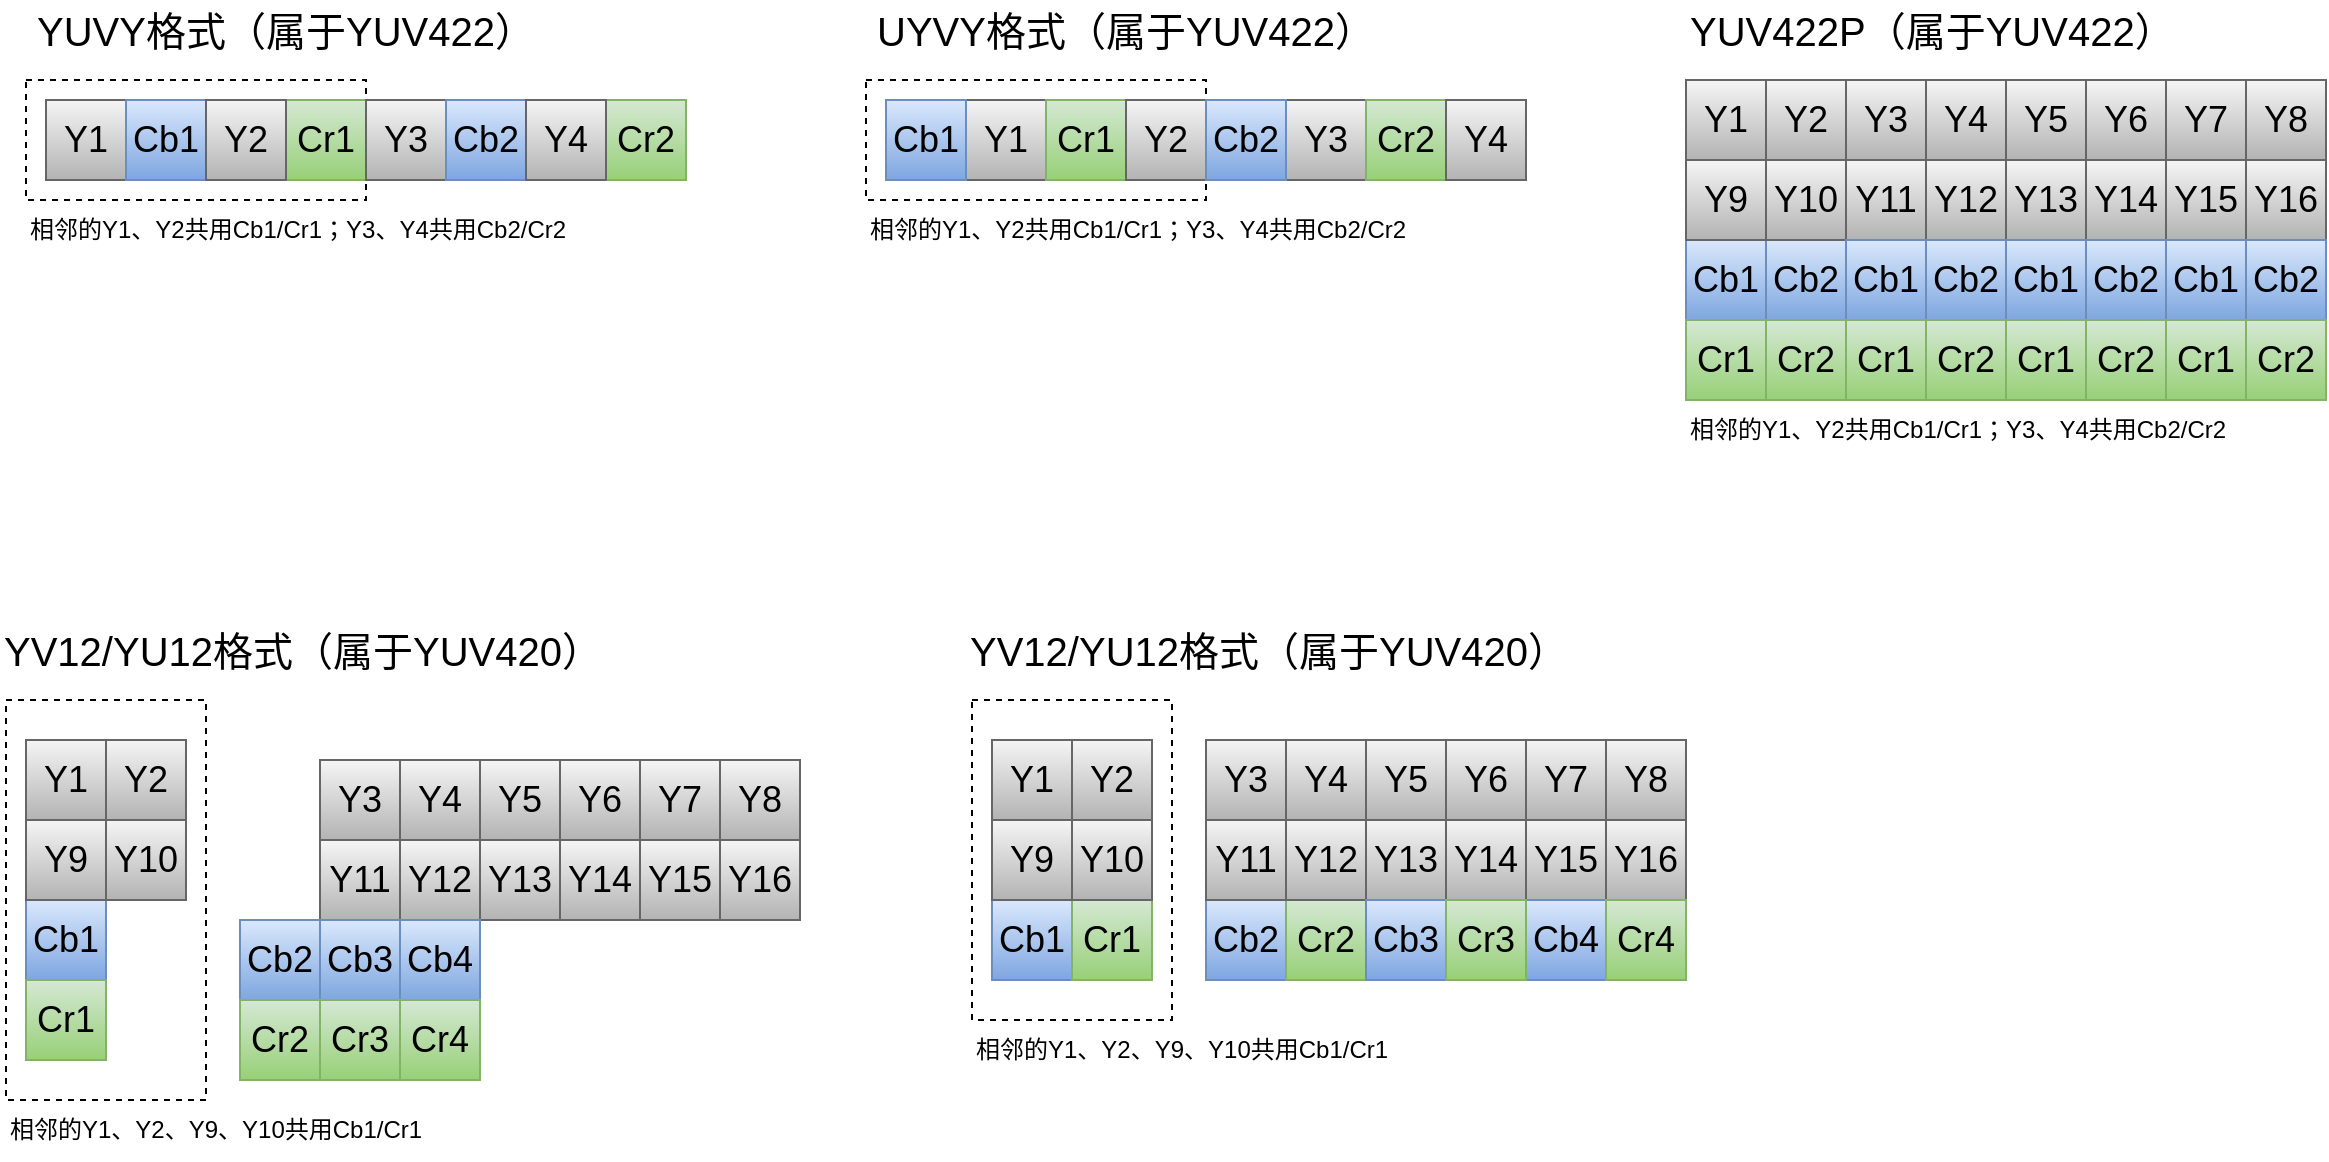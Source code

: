 <mxfile version="16.5.3" type="github">
  <diagram id="p0Ce_N-w7vnkcQmm3UhF" name="Page-1">
    <mxGraphModel dx="1239" dy="841" grid="1" gridSize="10" guides="1" tooltips="1" connect="1" arrows="1" fold="1" page="1" pageScale="1" pageWidth="827" pageHeight="1169" math="0" shadow="0">
      <root>
        <mxCell id="0" />
        <mxCell id="1" parent="0" />
        <mxCell id="DU6GXDoemrru7d7Wmcjt-11" value="" style="rounded=0;whiteSpace=wrap;html=1;fontSize=18;dashed=1;" vertex="1" parent="1">
          <mxGeometry x="120" y="160" width="170" height="60" as="geometry" />
        </mxCell>
        <mxCell id="DU6GXDoemrru7d7Wmcjt-2" value="&lt;font style=&quot;font-size: 18px;&quot;&gt;Y1&lt;/font&gt;" style="whiteSpace=wrap;html=1;aspect=fixed;fillColor=#f5f5f5;strokeColor=#666666;gradientColor=#b3b3b3;fontSize=18;" vertex="1" parent="1">
          <mxGeometry x="130" y="170" width="40" height="40" as="geometry" />
        </mxCell>
        <mxCell id="DU6GXDoemrru7d7Wmcjt-3" value="&lt;font style=&quot;font-size: 18px;&quot;&gt;Cb1&lt;/font&gt;" style="whiteSpace=wrap;html=1;aspect=fixed;fillColor=#dae8fc;strokeColor=#6c8ebf;gradientColor=#7ea6e0;fontSize=18;" vertex="1" parent="1">
          <mxGeometry x="170" y="170" width="40" height="40" as="geometry" />
        </mxCell>
        <mxCell id="DU6GXDoemrru7d7Wmcjt-4" value="&lt;font style=&quot;font-size: 18px;&quot;&gt;Cr1&lt;/font&gt;" style="whiteSpace=wrap;html=1;aspect=fixed;fillColor=#d5e8d4;strokeColor=#82b366;gradientColor=#97d077;fontSize=18;" vertex="1" parent="1">
          <mxGeometry x="250" y="170" width="40" height="40" as="geometry" />
        </mxCell>
        <mxCell id="DU6GXDoemrru7d7Wmcjt-5" value="&lt;font style=&quot;font-size: 18px&quot;&gt;Y2&lt;/font&gt;" style="whiteSpace=wrap;html=1;aspect=fixed;fillColor=#f5f5f5;strokeColor=#666666;gradientColor=#b3b3b3;fontSize=18;" vertex="1" parent="1">
          <mxGeometry x="210" y="170" width="40" height="40" as="geometry" />
        </mxCell>
        <mxCell id="DU6GXDoemrru7d7Wmcjt-6" value="&lt;font style=&quot;font-size: 18px&quot;&gt;Y3&lt;/font&gt;" style="whiteSpace=wrap;html=1;aspect=fixed;fillColor=#f5f5f5;strokeColor=#666666;gradientColor=#b3b3b3;fontSize=18;" vertex="1" parent="1">
          <mxGeometry x="290" y="170" width="40" height="40" as="geometry" />
        </mxCell>
        <mxCell id="DU6GXDoemrru7d7Wmcjt-7" value="&lt;font style=&quot;font-size: 18px;&quot;&gt;Cb2&lt;/font&gt;" style="whiteSpace=wrap;html=1;aspect=fixed;fillColor=#dae8fc;strokeColor=#6c8ebf;gradientColor=#7ea6e0;fontSize=18;" vertex="1" parent="1">
          <mxGeometry x="330" y="170" width="40" height="40" as="geometry" />
        </mxCell>
        <mxCell id="DU6GXDoemrru7d7Wmcjt-8" value="&lt;font style=&quot;font-size: 18px;&quot;&gt;Cr2&lt;/font&gt;" style="whiteSpace=wrap;html=1;aspect=fixed;fillColor=#d5e8d4;strokeColor=#82b366;gradientColor=#97d077;fontSize=18;" vertex="1" parent="1">
          <mxGeometry x="410" y="170" width="40" height="40" as="geometry" />
        </mxCell>
        <mxCell id="DU6GXDoemrru7d7Wmcjt-9" value="&lt;font style=&quot;font-size: 18px&quot;&gt;Y4&lt;/font&gt;" style="whiteSpace=wrap;html=1;aspect=fixed;fillColor=#f5f5f5;strokeColor=#666666;gradientColor=#b3b3b3;fontSize=18;" vertex="1" parent="1">
          <mxGeometry x="370" y="170" width="40" height="40" as="geometry" />
        </mxCell>
        <mxCell id="DU6GXDoemrru7d7Wmcjt-10" value="YUVY格式（属于YUV422）" style="text;html=1;strokeColor=none;fillColor=none;align=center;verticalAlign=middle;whiteSpace=wrap;rounded=0;fontSize=20;" vertex="1" parent="1">
          <mxGeometry x="120" y="120" width="260" height="30" as="geometry" />
        </mxCell>
        <mxCell id="DU6GXDoemrru7d7Wmcjt-22" value="相邻的Y1、Y2共用Cb1/Cr1；Y3、Y4共用Cb2/Cr2" style="text;html=1;strokeColor=none;fillColor=none;align=left;verticalAlign=middle;whiteSpace=wrap;rounded=0;dashed=1;fontSize=12;" vertex="1" parent="1">
          <mxGeometry x="120" y="220" width="320" height="30" as="geometry" />
        </mxCell>
        <mxCell id="DU6GXDoemrru7d7Wmcjt-23" value="" style="rounded=0;whiteSpace=wrap;html=1;fontSize=18;dashed=1;" vertex="1" parent="1">
          <mxGeometry x="540" y="160" width="170" height="60" as="geometry" />
        </mxCell>
        <mxCell id="DU6GXDoemrru7d7Wmcjt-24" value="&lt;font style=&quot;font-size: 18px;&quot;&gt;Y1&lt;/font&gt;" style="whiteSpace=wrap;html=1;aspect=fixed;fillColor=#f5f5f5;strokeColor=#666666;gradientColor=#b3b3b3;fontSize=18;" vertex="1" parent="1">
          <mxGeometry x="590" y="170" width="40" height="40" as="geometry" />
        </mxCell>
        <mxCell id="DU6GXDoemrru7d7Wmcjt-25" value="&lt;font style=&quot;font-size: 18px;&quot;&gt;Cb1&lt;/font&gt;" style="whiteSpace=wrap;html=1;aspect=fixed;fillColor=#dae8fc;strokeColor=#6c8ebf;gradientColor=#7ea6e0;fontSize=18;" vertex="1" parent="1">
          <mxGeometry x="550" y="170" width="40" height="40" as="geometry" />
        </mxCell>
        <mxCell id="DU6GXDoemrru7d7Wmcjt-26" value="&lt;font style=&quot;font-size: 18px;&quot;&gt;Cr1&lt;/font&gt;" style="whiteSpace=wrap;html=1;aspect=fixed;fillColor=#d5e8d4;strokeColor=#82b366;gradientColor=#97d077;fontSize=18;" vertex="1" parent="1">
          <mxGeometry x="630" y="170" width="40" height="40" as="geometry" />
        </mxCell>
        <mxCell id="DU6GXDoemrru7d7Wmcjt-27" value="&lt;font style=&quot;font-size: 18px&quot;&gt;Y2&lt;/font&gt;" style="whiteSpace=wrap;html=1;aspect=fixed;fillColor=#f5f5f5;strokeColor=#666666;gradientColor=#b3b3b3;fontSize=18;" vertex="1" parent="1">
          <mxGeometry x="670" y="170" width="40" height="40" as="geometry" />
        </mxCell>
        <mxCell id="DU6GXDoemrru7d7Wmcjt-28" value="&lt;font style=&quot;font-size: 18px&quot;&gt;Y3&lt;/font&gt;" style="whiteSpace=wrap;html=1;aspect=fixed;fillColor=#f5f5f5;strokeColor=#666666;gradientColor=#b3b3b3;fontSize=18;" vertex="1" parent="1">
          <mxGeometry x="750" y="170" width="40" height="40" as="geometry" />
        </mxCell>
        <mxCell id="DU6GXDoemrru7d7Wmcjt-29" value="&lt;font style=&quot;font-size: 18px;&quot;&gt;Cb2&lt;/font&gt;" style="whiteSpace=wrap;html=1;aspect=fixed;fillColor=#dae8fc;strokeColor=#6c8ebf;gradientColor=#7ea6e0;fontSize=18;" vertex="1" parent="1">
          <mxGeometry x="710" y="170" width="40" height="40" as="geometry" />
        </mxCell>
        <mxCell id="DU6GXDoemrru7d7Wmcjt-30" value="&lt;font style=&quot;font-size: 18px;&quot;&gt;Cr2&lt;/font&gt;" style="whiteSpace=wrap;html=1;aspect=fixed;fillColor=#d5e8d4;strokeColor=#82b366;gradientColor=#97d077;fontSize=18;" vertex="1" parent="1">
          <mxGeometry x="790" y="170" width="40" height="40" as="geometry" />
        </mxCell>
        <mxCell id="DU6GXDoemrru7d7Wmcjt-31" value="&lt;font style=&quot;font-size: 18px&quot;&gt;Y4&lt;/font&gt;" style="whiteSpace=wrap;html=1;aspect=fixed;fillColor=#f5f5f5;strokeColor=#666666;gradientColor=#b3b3b3;fontSize=18;" vertex="1" parent="1">
          <mxGeometry x="830" y="170" width="40" height="40" as="geometry" />
        </mxCell>
        <mxCell id="DU6GXDoemrru7d7Wmcjt-32" value="UYVY格式（属于YUV422）" style="text;html=1;strokeColor=none;fillColor=none;align=center;verticalAlign=middle;whiteSpace=wrap;rounded=0;fontSize=20;" vertex="1" parent="1">
          <mxGeometry x="540" y="120" width="260" height="30" as="geometry" />
        </mxCell>
        <mxCell id="DU6GXDoemrru7d7Wmcjt-34" value="相邻的Y1、Y2共用Cb1/Cr1；Y3、Y4共用Cb2/Cr2" style="text;html=1;strokeColor=none;fillColor=none;align=left;verticalAlign=middle;whiteSpace=wrap;rounded=0;dashed=1;fontSize=12;" vertex="1" parent="1">
          <mxGeometry x="540" y="220" width="320" height="30" as="geometry" />
        </mxCell>
        <mxCell id="DU6GXDoemrru7d7Wmcjt-36" value="&lt;font style=&quot;font-size: 18px&quot;&gt;Y2&lt;/font&gt;" style="whiteSpace=wrap;html=1;aspect=fixed;fillColor=#f5f5f5;strokeColor=#666666;gradientColor=#b3b3b3;fontSize=18;" vertex="1" parent="1">
          <mxGeometry x="990" y="160" width="40" height="40" as="geometry" />
        </mxCell>
        <mxCell id="DU6GXDoemrru7d7Wmcjt-37" value="&lt;font style=&quot;font-size: 18px;&quot;&gt;Cb1&lt;/font&gt;" style="whiteSpace=wrap;html=1;aspect=fixed;fillColor=#dae8fc;strokeColor=#6c8ebf;gradientColor=#7ea6e0;fontSize=18;" vertex="1" parent="1">
          <mxGeometry x="950" y="240" width="40" height="40" as="geometry" />
        </mxCell>
        <mxCell id="DU6GXDoemrru7d7Wmcjt-38" value="&lt;font style=&quot;font-size: 18px;&quot;&gt;Cr1&lt;/font&gt;" style="whiteSpace=wrap;html=1;aspect=fixed;fillColor=#d5e8d4;strokeColor=#82b366;gradientColor=#97d077;fontSize=18;" vertex="1" parent="1">
          <mxGeometry x="950" y="280" width="40" height="40" as="geometry" />
        </mxCell>
        <mxCell id="DU6GXDoemrru7d7Wmcjt-41" value="&lt;font style=&quot;font-size: 18px;&quot;&gt;Cb2&lt;/font&gt;" style="whiteSpace=wrap;html=1;aspect=fixed;fillColor=#dae8fc;strokeColor=#6c8ebf;gradientColor=#7ea6e0;fontSize=18;" vertex="1" parent="1">
          <mxGeometry x="990" y="240" width="40" height="40" as="geometry" />
        </mxCell>
        <mxCell id="DU6GXDoemrru7d7Wmcjt-42" value="&lt;font style=&quot;font-size: 18px;&quot;&gt;Cr2&lt;/font&gt;" style="whiteSpace=wrap;html=1;aspect=fixed;fillColor=#d5e8d4;strokeColor=#82b366;gradientColor=#97d077;fontSize=18;" vertex="1" parent="1">
          <mxGeometry x="990" y="280" width="40" height="40" as="geometry" />
        </mxCell>
        <mxCell id="DU6GXDoemrru7d7Wmcjt-44" value="YUV422P（属于YUV422）" style="text;html=1;strokeColor=none;fillColor=none;align=left;verticalAlign=middle;whiteSpace=wrap;rounded=0;fontSize=20;" vertex="1" parent="1">
          <mxGeometry x="950" y="120" width="290" height="30" as="geometry" />
        </mxCell>
        <mxCell id="DU6GXDoemrru7d7Wmcjt-45" value="相邻的Y1、Y2共用Cb1/Cr1；Y3、Y4共用Cb2/Cr2" style="text;html=1;strokeColor=none;fillColor=none;align=left;verticalAlign=middle;whiteSpace=wrap;rounded=0;dashed=1;fontSize=12;" vertex="1" parent="1">
          <mxGeometry x="950" y="320" width="320" height="30" as="geometry" />
        </mxCell>
        <mxCell id="DU6GXDoemrru7d7Wmcjt-46" value="&lt;font style=&quot;font-size: 18px;&quot;&gt;Y1&lt;/font&gt;" style="whiteSpace=wrap;html=1;aspect=fixed;fillColor=#f5f5f5;strokeColor=#666666;gradientColor=#b3b3b3;fontSize=18;" vertex="1" parent="1">
          <mxGeometry x="950" y="160" width="40" height="40" as="geometry" />
        </mxCell>
        <mxCell id="DU6GXDoemrru7d7Wmcjt-47" value="&lt;font style=&quot;font-size: 18px&quot;&gt;Y4&lt;/font&gt;" style="whiteSpace=wrap;html=1;aspect=fixed;fillColor=#f5f5f5;strokeColor=#666666;gradientColor=#b3b3b3;fontSize=18;" vertex="1" parent="1">
          <mxGeometry x="1070" y="160" width="40" height="40" as="geometry" />
        </mxCell>
        <mxCell id="DU6GXDoemrru7d7Wmcjt-48" value="&lt;font style=&quot;font-size: 18px&quot;&gt;Y3&lt;/font&gt;" style="whiteSpace=wrap;html=1;aspect=fixed;fillColor=#f5f5f5;strokeColor=#666666;gradientColor=#b3b3b3;fontSize=18;" vertex="1" parent="1">
          <mxGeometry x="1030" y="160" width="40" height="40" as="geometry" />
        </mxCell>
        <mxCell id="DU6GXDoemrru7d7Wmcjt-49" value="&lt;font style=&quot;font-size: 18px&quot;&gt;Y6&lt;/font&gt;" style="whiteSpace=wrap;html=1;aspect=fixed;fillColor=#f5f5f5;strokeColor=#666666;gradientColor=#b3b3b3;fontSize=18;" vertex="1" parent="1">
          <mxGeometry x="1150" y="160" width="40" height="40" as="geometry" />
        </mxCell>
        <mxCell id="DU6GXDoemrru7d7Wmcjt-50" value="&lt;font style=&quot;font-size: 18px&quot;&gt;Y5&lt;/font&gt;" style="whiteSpace=wrap;html=1;aspect=fixed;fillColor=#f5f5f5;strokeColor=#666666;gradientColor=#b3b3b3;fontSize=18;" vertex="1" parent="1">
          <mxGeometry x="1110" y="160" width="40" height="40" as="geometry" />
        </mxCell>
        <mxCell id="DU6GXDoemrru7d7Wmcjt-51" value="&lt;font style=&quot;font-size: 18px&quot;&gt;Y8&lt;/font&gt;" style="whiteSpace=wrap;html=1;aspect=fixed;fillColor=#f5f5f5;strokeColor=#666666;gradientColor=#b3b3b3;fontSize=18;" vertex="1" parent="1">
          <mxGeometry x="1230" y="160" width="40" height="40" as="geometry" />
        </mxCell>
        <mxCell id="DU6GXDoemrru7d7Wmcjt-52" value="&lt;font style=&quot;font-size: 18px&quot;&gt;Y7&lt;/font&gt;" style="whiteSpace=wrap;html=1;aspect=fixed;fillColor=#f5f5f5;strokeColor=#666666;gradientColor=#b3b3b3;fontSize=18;" vertex="1" parent="1">
          <mxGeometry x="1190" y="160" width="40" height="40" as="geometry" />
        </mxCell>
        <mxCell id="DU6GXDoemrru7d7Wmcjt-53" value="&lt;font style=&quot;font-size: 18px&quot;&gt;Y10&lt;/font&gt;" style="whiteSpace=wrap;html=1;aspect=fixed;fillColor=#f5f5f5;strokeColor=#666666;gradientColor=#b3b3b3;fontSize=18;" vertex="1" parent="1">
          <mxGeometry x="990" y="200" width="40" height="40" as="geometry" />
        </mxCell>
        <mxCell id="DU6GXDoemrru7d7Wmcjt-54" value="&lt;font style=&quot;font-size: 18px&quot;&gt;Y9&lt;/font&gt;" style="whiteSpace=wrap;html=1;aspect=fixed;fillColor=#f5f5f5;strokeColor=#666666;gradientColor=#b3b3b3;fontSize=18;" vertex="1" parent="1">
          <mxGeometry x="950" y="200" width="40" height="40" as="geometry" />
        </mxCell>
        <mxCell id="DU6GXDoemrru7d7Wmcjt-55" value="&lt;font style=&quot;font-size: 18px&quot;&gt;Y12&lt;/font&gt;" style="whiteSpace=wrap;html=1;aspect=fixed;fillColor=#f5f5f5;strokeColor=#666666;gradientColor=#b3b3b3;fontSize=18;" vertex="1" parent="1">
          <mxGeometry x="1070" y="200" width="40" height="40" as="geometry" />
        </mxCell>
        <mxCell id="DU6GXDoemrru7d7Wmcjt-56" value="&lt;font style=&quot;font-size: 18px&quot;&gt;Y11&lt;/font&gt;" style="whiteSpace=wrap;html=1;aspect=fixed;fillColor=#f5f5f5;strokeColor=#666666;gradientColor=#b3b3b3;fontSize=18;" vertex="1" parent="1">
          <mxGeometry x="1030" y="200" width="40" height="40" as="geometry" />
        </mxCell>
        <mxCell id="DU6GXDoemrru7d7Wmcjt-57" value="&lt;font style=&quot;font-size: 18px&quot;&gt;Y14&lt;/font&gt;" style="whiteSpace=wrap;html=1;aspect=fixed;fillColor=#f5f5f5;strokeColor=#666666;gradientColor=#b3b3b3;fontSize=18;" vertex="1" parent="1">
          <mxGeometry x="1150" y="200" width="40" height="40" as="geometry" />
        </mxCell>
        <mxCell id="DU6GXDoemrru7d7Wmcjt-58" value="&lt;font style=&quot;font-size: 18px&quot;&gt;Y13&lt;/font&gt;" style="whiteSpace=wrap;html=1;aspect=fixed;fillColor=#f5f5f5;strokeColor=#666666;gradientColor=#b3b3b3;fontSize=18;" vertex="1" parent="1">
          <mxGeometry x="1110" y="200" width="40" height="40" as="geometry" />
        </mxCell>
        <mxCell id="DU6GXDoemrru7d7Wmcjt-59" value="&lt;font style=&quot;font-size: 18px&quot;&gt;Y16&lt;/font&gt;" style="whiteSpace=wrap;html=1;aspect=fixed;fillColor=#f5f5f5;strokeColor=#666666;gradientColor=#b3b3b3;fontSize=18;" vertex="1" parent="1">
          <mxGeometry x="1230" y="200" width="40" height="40" as="geometry" />
        </mxCell>
        <mxCell id="DU6GXDoemrru7d7Wmcjt-60" value="&lt;font style=&quot;font-size: 18px&quot;&gt;Y15&lt;/font&gt;" style="whiteSpace=wrap;html=1;aspect=fixed;fillColor=#f5f5f5;strokeColor=#666666;gradientColor=#b3b3b3;fontSize=18;" vertex="1" parent="1">
          <mxGeometry x="1190" y="200" width="40" height="40" as="geometry" />
        </mxCell>
        <mxCell id="DU6GXDoemrru7d7Wmcjt-61" value="&lt;font style=&quot;font-size: 18px;&quot;&gt;Cb1&lt;/font&gt;" style="whiteSpace=wrap;html=1;aspect=fixed;fillColor=#dae8fc;strokeColor=#6c8ebf;gradientColor=#7ea6e0;fontSize=18;" vertex="1" parent="1">
          <mxGeometry x="1030" y="240" width="40" height="40" as="geometry" />
        </mxCell>
        <mxCell id="DU6GXDoemrru7d7Wmcjt-62" value="&lt;font style=&quot;font-size: 18px;&quot;&gt;Cb2&lt;/font&gt;" style="whiteSpace=wrap;html=1;aspect=fixed;fillColor=#dae8fc;strokeColor=#6c8ebf;gradientColor=#7ea6e0;fontSize=18;" vertex="1" parent="1">
          <mxGeometry x="1070" y="240" width="40" height="40" as="geometry" />
        </mxCell>
        <mxCell id="DU6GXDoemrru7d7Wmcjt-63" value="&lt;font style=&quot;font-size: 18px;&quot;&gt;Cb1&lt;/font&gt;" style="whiteSpace=wrap;html=1;aspect=fixed;fillColor=#dae8fc;strokeColor=#6c8ebf;gradientColor=#7ea6e0;fontSize=18;" vertex="1" parent="1">
          <mxGeometry x="1110" y="240" width="40" height="40" as="geometry" />
        </mxCell>
        <mxCell id="DU6GXDoemrru7d7Wmcjt-64" value="&lt;font style=&quot;font-size: 18px;&quot;&gt;Cb2&lt;/font&gt;" style="whiteSpace=wrap;html=1;aspect=fixed;fillColor=#dae8fc;strokeColor=#6c8ebf;gradientColor=#7ea6e0;fontSize=18;" vertex="1" parent="1">
          <mxGeometry x="1150" y="240" width="40" height="40" as="geometry" />
        </mxCell>
        <mxCell id="DU6GXDoemrru7d7Wmcjt-65" value="&lt;font style=&quot;font-size: 18px;&quot;&gt;Cb1&lt;/font&gt;" style="whiteSpace=wrap;html=1;aspect=fixed;fillColor=#dae8fc;strokeColor=#6c8ebf;gradientColor=#7ea6e0;fontSize=18;" vertex="1" parent="1">
          <mxGeometry x="1190" y="240" width="40" height="40" as="geometry" />
        </mxCell>
        <mxCell id="DU6GXDoemrru7d7Wmcjt-66" value="&lt;font style=&quot;font-size: 18px;&quot;&gt;Cb2&lt;/font&gt;" style="whiteSpace=wrap;html=1;aspect=fixed;fillColor=#dae8fc;strokeColor=#6c8ebf;gradientColor=#7ea6e0;fontSize=18;" vertex="1" parent="1">
          <mxGeometry x="1230" y="240" width="40" height="40" as="geometry" />
        </mxCell>
        <mxCell id="DU6GXDoemrru7d7Wmcjt-67" value="&lt;font style=&quot;font-size: 18px;&quot;&gt;Cr1&lt;/font&gt;" style="whiteSpace=wrap;html=1;aspect=fixed;fillColor=#d5e8d4;strokeColor=#82b366;gradientColor=#97d077;fontSize=18;" vertex="1" parent="1">
          <mxGeometry x="1030" y="280" width="40" height="40" as="geometry" />
        </mxCell>
        <mxCell id="DU6GXDoemrru7d7Wmcjt-68" value="&lt;font style=&quot;font-size: 18px;&quot;&gt;Cr2&lt;/font&gt;" style="whiteSpace=wrap;html=1;aspect=fixed;fillColor=#d5e8d4;strokeColor=#82b366;gradientColor=#97d077;fontSize=18;" vertex="1" parent="1">
          <mxGeometry x="1070" y="280" width="40" height="40" as="geometry" />
        </mxCell>
        <mxCell id="DU6GXDoemrru7d7Wmcjt-69" value="&lt;font style=&quot;font-size: 18px;&quot;&gt;Cr1&lt;/font&gt;" style="whiteSpace=wrap;html=1;aspect=fixed;fillColor=#d5e8d4;strokeColor=#82b366;gradientColor=#97d077;fontSize=18;" vertex="1" parent="1">
          <mxGeometry x="1110" y="280" width="40" height="40" as="geometry" />
        </mxCell>
        <mxCell id="DU6GXDoemrru7d7Wmcjt-70" value="&lt;font style=&quot;font-size: 18px;&quot;&gt;Cr2&lt;/font&gt;" style="whiteSpace=wrap;html=1;aspect=fixed;fillColor=#d5e8d4;strokeColor=#82b366;gradientColor=#97d077;fontSize=18;" vertex="1" parent="1">
          <mxGeometry x="1150" y="280" width="40" height="40" as="geometry" />
        </mxCell>
        <mxCell id="DU6GXDoemrru7d7Wmcjt-71" value="&lt;font style=&quot;font-size: 18px;&quot;&gt;Cr1&lt;/font&gt;" style="whiteSpace=wrap;html=1;aspect=fixed;fillColor=#d5e8d4;strokeColor=#82b366;gradientColor=#97d077;fontSize=18;" vertex="1" parent="1">
          <mxGeometry x="1190" y="280" width="40" height="40" as="geometry" />
        </mxCell>
        <mxCell id="DU6GXDoemrru7d7Wmcjt-72" value="&lt;font style=&quot;font-size: 18px;&quot;&gt;Cr2&lt;/font&gt;" style="whiteSpace=wrap;html=1;aspect=fixed;fillColor=#d5e8d4;strokeColor=#82b366;gradientColor=#97d077;fontSize=18;" vertex="1" parent="1">
          <mxGeometry x="1230" y="280" width="40" height="40" as="geometry" />
        </mxCell>
        <mxCell id="DU6GXDoemrru7d7Wmcjt-73" value="" style="rounded=0;whiteSpace=wrap;html=1;fontSize=18;dashed=1;" vertex="1" parent="1">
          <mxGeometry x="110" y="470" width="100" height="200" as="geometry" />
        </mxCell>
        <mxCell id="DU6GXDoemrru7d7Wmcjt-82" value="YV12/YU12格式（属于YUV420）" style="text;html=1;strokeColor=none;fillColor=none;align=left;verticalAlign=middle;whiteSpace=wrap;rounded=0;fontSize=20;" vertex="1" parent="1">
          <mxGeometry x="107" y="430" width="320" height="30" as="geometry" />
        </mxCell>
        <mxCell id="DU6GXDoemrru7d7Wmcjt-83" value="相邻的Y1、Y2、Y9、Y10共用Cb1/Cr1" style="text;html=1;strokeColor=none;fillColor=none;align=left;verticalAlign=middle;whiteSpace=wrap;rounded=0;dashed=1;fontSize=12;" vertex="1" parent="1">
          <mxGeometry x="110" y="670" width="320" height="30" as="geometry" />
        </mxCell>
        <mxCell id="DU6GXDoemrru7d7Wmcjt-85" value="&lt;font style=&quot;font-size: 18px&quot;&gt;Y2&lt;/font&gt;" style="whiteSpace=wrap;html=1;aspect=fixed;fillColor=#f5f5f5;strokeColor=#666666;gradientColor=#b3b3b3;fontSize=18;" vertex="1" parent="1">
          <mxGeometry x="160" y="490" width="40" height="40" as="geometry" />
        </mxCell>
        <mxCell id="DU6GXDoemrru7d7Wmcjt-86" value="&lt;font style=&quot;font-size: 18px;&quot;&gt;Cb1&lt;/font&gt;" style="whiteSpace=wrap;html=1;aspect=fixed;fillColor=#dae8fc;strokeColor=#6c8ebf;gradientColor=#7ea6e0;fontSize=18;" vertex="1" parent="1">
          <mxGeometry x="120" y="570" width="40" height="40" as="geometry" />
        </mxCell>
        <mxCell id="DU6GXDoemrru7d7Wmcjt-87" value="&lt;font style=&quot;font-size: 18px;&quot;&gt;Cr1&lt;/font&gt;" style="whiteSpace=wrap;html=1;aspect=fixed;fillColor=#d5e8d4;strokeColor=#82b366;gradientColor=#97d077;fontSize=18;" vertex="1" parent="1">
          <mxGeometry x="120" y="610" width="40" height="40" as="geometry" />
        </mxCell>
        <mxCell id="DU6GXDoemrru7d7Wmcjt-88" value="&lt;font style=&quot;font-size: 18px;&quot;&gt;Cb2&lt;/font&gt;" style="whiteSpace=wrap;html=1;aspect=fixed;fillColor=#dae8fc;strokeColor=#6c8ebf;gradientColor=#7ea6e0;fontSize=18;" vertex="1" parent="1">
          <mxGeometry x="227" y="580" width="40" height="40" as="geometry" />
        </mxCell>
        <mxCell id="DU6GXDoemrru7d7Wmcjt-89" value="&lt;font style=&quot;font-size: 18px;&quot;&gt;Cr2&lt;/font&gt;" style="whiteSpace=wrap;html=1;aspect=fixed;fillColor=#d5e8d4;strokeColor=#82b366;gradientColor=#97d077;fontSize=18;" vertex="1" parent="1">
          <mxGeometry x="227" y="620" width="40" height="40" as="geometry" />
        </mxCell>
        <mxCell id="DU6GXDoemrru7d7Wmcjt-91" value="&lt;font style=&quot;font-size: 18px;&quot;&gt;Y1&lt;/font&gt;" style="whiteSpace=wrap;html=1;aspect=fixed;fillColor=#f5f5f5;strokeColor=#666666;gradientColor=#b3b3b3;fontSize=18;" vertex="1" parent="1">
          <mxGeometry x="120" y="490" width="40" height="40" as="geometry" />
        </mxCell>
        <mxCell id="DU6GXDoemrru7d7Wmcjt-92" value="&lt;font style=&quot;font-size: 18px&quot;&gt;Y4&lt;/font&gt;" style="whiteSpace=wrap;html=1;aspect=fixed;fillColor=#f5f5f5;strokeColor=#666666;gradientColor=#b3b3b3;fontSize=18;" vertex="1" parent="1">
          <mxGeometry x="307" y="500" width="40" height="40" as="geometry" />
        </mxCell>
        <mxCell id="DU6GXDoemrru7d7Wmcjt-93" value="&lt;font style=&quot;font-size: 18px&quot;&gt;Y3&lt;/font&gt;" style="whiteSpace=wrap;html=1;aspect=fixed;fillColor=#f5f5f5;strokeColor=#666666;gradientColor=#b3b3b3;fontSize=18;" vertex="1" parent="1">
          <mxGeometry x="267" y="500" width="40" height="40" as="geometry" />
        </mxCell>
        <mxCell id="DU6GXDoemrru7d7Wmcjt-94" value="&lt;font style=&quot;font-size: 18px&quot;&gt;Y6&lt;/font&gt;" style="whiteSpace=wrap;html=1;aspect=fixed;fillColor=#f5f5f5;strokeColor=#666666;gradientColor=#b3b3b3;fontSize=18;" vertex="1" parent="1">
          <mxGeometry x="387" y="500" width="40" height="40" as="geometry" />
        </mxCell>
        <mxCell id="DU6GXDoemrru7d7Wmcjt-95" value="&lt;font style=&quot;font-size: 18px&quot;&gt;Y5&lt;/font&gt;" style="whiteSpace=wrap;html=1;aspect=fixed;fillColor=#f5f5f5;strokeColor=#666666;gradientColor=#b3b3b3;fontSize=18;" vertex="1" parent="1">
          <mxGeometry x="347" y="500" width="40" height="40" as="geometry" />
        </mxCell>
        <mxCell id="DU6GXDoemrru7d7Wmcjt-96" value="&lt;font style=&quot;font-size: 18px&quot;&gt;Y8&lt;/font&gt;" style="whiteSpace=wrap;html=1;aspect=fixed;fillColor=#f5f5f5;strokeColor=#666666;gradientColor=#b3b3b3;fontSize=18;" vertex="1" parent="1">
          <mxGeometry x="467" y="500" width="40" height="40" as="geometry" />
        </mxCell>
        <mxCell id="DU6GXDoemrru7d7Wmcjt-97" value="&lt;font style=&quot;font-size: 18px&quot;&gt;Y7&lt;/font&gt;" style="whiteSpace=wrap;html=1;aspect=fixed;fillColor=#f5f5f5;strokeColor=#666666;gradientColor=#b3b3b3;fontSize=18;" vertex="1" parent="1">
          <mxGeometry x="427" y="500" width="40" height="40" as="geometry" />
        </mxCell>
        <mxCell id="DU6GXDoemrru7d7Wmcjt-98" value="&lt;font style=&quot;font-size: 18px&quot;&gt;Y10&lt;/font&gt;" style="whiteSpace=wrap;html=1;aspect=fixed;fillColor=#f5f5f5;strokeColor=#666666;gradientColor=#b3b3b3;fontSize=18;" vertex="1" parent="1">
          <mxGeometry x="160" y="530" width="40" height="40" as="geometry" />
        </mxCell>
        <mxCell id="DU6GXDoemrru7d7Wmcjt-99" value="&lt;font style=&quot;font-size: 18px&quot;&gt;Y9&lt;/font&gt;" style="whiteSpace=wrap;html=1;aspect=fixed;fillColor=#f5f5f5;strokeColor=#666666;gradientColor=#b3b3b3;fontSize=18;" vertex="1" parent="1">
          <mxGeometry x="120" y="530" width="40" height="40" as="geometry" />
        </mxCell>
        <mxCell id="DU6GXDoemrru7d7Wmcjt-100" value="&lt;font style=&quot;font-size: 18px&quot;&gt;Y12&lt;/font&gt;" style="whiteSpace=wrap;html=1;aspect=fixed;fillColor=#f5f5f5;strokeColor=#666666;gradientColor=#b3b3b3;fontSize=18;" vertex="1" parent="1">
          <mxGeometry x="307" y="540" width="40" height="40" as="geometry" />
        </mxCell>
        <mxCell id="DU6GXDoemrru7d7Wmcjt-101" value="&lt;font style=&quot;font-size: 18px&quot;&gt;Y11&lt;/font&gt;" style="whiteSpace=wrap;html=1;aspect=fixed;fillColor=#f5f5f5;strokeColor=#666666;gradientColor=#b3b3b3;fontSize=18;" vertex="1" parent="1">
          <mxGeometry x="267" y="540" width="40" height="40" as="geometry" />
        </mxCell>
        <mxCell id="DU6GXDoemrru7d7Wmcjt-102" value="&lt;font style=&quot;font-size: 18px&quot;&gt;Y14&lt;/font&gt;" style="whiteSpace=wrap;html=1;aspect=fixed;fillColor=#f5f5f5;strokeColor=#666666;gradientColor=#b3b3b3;fontSize=18;" vertex="1" parent="1">
          <mxGeometry x="387" y="540" width="40" height="40" as="geometry" />
        </mxCell>
        <mxCell id="DU6GXDoemrru7d7Wmcjt-103" value="&lt;font style=&quot;font-size: 18px&quot;&gt;Y13&lt;/font&gt;" style="whiteSpace=wrap;html=1;aspect=fixed;fillColor=#f5f5f5;strokeColor=#666666;gradientColor=#b3b3b3;fontSize=18;" vertex="1" parent="1">
          <mxGeometry x="347" y="540" width="40" height="40" as="geometry" />
        </mxCell>
        <mxCell id="DU6GXDoemrru7d7Wmcjt-104" value="&lt;font style=&quot;font-size: 18px&quot;&gt;Y16&lt;/font&gt;" style="whiteSpace=wrap;html=1;aspect=fixed;fillColor=#f5f5f5;strokeColor=#666666;gradientColor=#b3b3b3;fontSize=18;" vertex="1" parent="1">
          <mxGeometry x="467" y="540" width="40" height="40" as="geometry" />
        </mxCell>
        <mxCell id="DU6GXDoemrru7d7Wmcjt-105" value="&lt;font style=&quot;font-size: 18px&quot;&gt;Y15&lt;/font&gt;" style="whiteSpace=wrap;html=1;aspect=fixed;fillColor=#f5f5f5;strokeColor=#666666;gradientColor=#b3b3b3;fontSize=18;" vertex="1" parent="1">
          <mxGeometry x="427" y="540" width="40" height="40" as="geometry" />
        </mxCell>
        <mxCell id="DU6GXDoemrru7d7Wmcjt-106" value="&lt;font style=&quot;font-size: 18px&quot;&gt;Cb3&lt;/font&gt;" style="whiteSpace=wrap;html=1;aspect=fixed;fillColor=#dae8fc;strokeColor=#6c8ebf;gradientColor=#7ea6e0;fontSize=18;" vertex="1" parent="1">
          <mxGeometry x="267" y="580" width="40" height="40" as="geometry" />
        </mxCell>
        <mxCell id="DU6GXDoemrru7d7Wmcjt-107" value="&lt;font style=&quot;font-size: 18px&quot;&gt;Cb4&lt;/font&gt;" style="whiteSpace=wrap;html=1;aspect=fixed;fillColor=#dae8fc;strokeColor=#6c8ebf;gradientColor=#7ea6e0;fontSize=18;" vertex="1" parent="1">
          <mxGeometry x="307" y="580" width="40" height="40" as="geometry" />
        </mxCell>
        <mxCell id="DU6GXDoemrru7d7Wmcjt-112" value="&lt;font style=&quot;font-size: 18px&quot;&gt;Cr3&lt;/font&gt;" style="whiteSpace=wrap;html=1;aspect=fixed;fillColor=#d5e8d4;strokeColor=#82b366;gradientColor=#97d077;fontSize=18;" vertex="1" parent="1">
          <mxGeometry x="267" y="620" width="40" height="40" as="geometry" />
        </mxCell>
        <mxCell id="DU6GXDoemrru7d7Wmcjt-113" value="&lt;font style=&quot;font-size: 18px&quot;&gt;Cr4&lt;/font&gt;" style="whiteSpace=wrap;html=1;aspect=fixed;fillColor=#d5e8d4;strokeColor=#82b366;gradientColor=#97d077;fontSize=18;" vertex="1" parent="1">
          <mxGeometry x="307" y="620" width="40" height="40" as="geometry" />
        </mxCell>
        <mxCell id="DU6GXDoemrru7d7Wmcjt-119" value="" style="rounded=0;whiteSpace=wrap;html=1;fontSize=18;dashed=1;" vertex="1" parent="1">
          <mxGeometry x="593" y="470" width="100" height="160" as="geometry" />
        </mxCell>
        <mxCell id="DU6GXDoemrru7d7Wmcjt-120" value="YV12/YU12格式（属于YUV420）" style="text;html=1;strokeColor=none;fillColor=none;align=left;verticalAlign=middle;whiteSpace=wrap;rounded=0;fontSize=20;" vertex="1" parent="1">
          <mxGeometry x="590" y="430" width="320" height="30" as="geometry" />
        </mxCell>
        <mxCell id="DU6GXDoemrru7d7Wmcjt-121" value="相邻的Y1、Y2、Y9、Y10共用Cb1/Cr1" style="text;html=1;strokeColor=none;fillColor=none;align=left;verticalAlign=middle;whiteSpace=wrap;rounded=0;dashed=1;fontSize=12;" vertex="1" parent="1">
          <mxGeometry x="593" y="630" width="320" height="30" as="geometry" />
        </mxCell>
        <mxCell id="DU6GXDoemrru7d7Wmcjt-122" value="&lt;font style=&quot;font-size: 18px&quot;&gt;Y2&lt;/font&gt;" style="whiteSpace=wrap;html=1;aspect=fixed;fillColor=#f5f5f5;strokeColor=#666666;gradientColor=#b3b3b3;fontSize=18;" vertex="1" parent="1">
          <mxGeometry x="643" y="490" width="40" height="40" as="geometry" />
        </mxCell>
        <mxCell id="DU6GXDoemrru7d7Wmcjt-123" value="&lt;font style=&quot;font-size: 18px;&quot;&gt;Cb1&lt;/font&gt;" style="whiteSpace=wrap;html=1;aspect=fixed;fillColor=#dae8fc;strokeColor=#6c8ebf;gradientColor=#7ea6e0;fontSize=18;" vertex="1" parent="1">
          <mxGeometry x="603" y="570" width="40" height="40" as="geometry" />
        </mxCell>
        <mxCell id="DU6GXDoemrru7d7Wmcjt-124" value="&lt;font style=&quot;font-size: 18px;&quot;&gt;Cr1&lt;/font&gt;" style="whiteSpace=wrap;html=1;aspect=fixed;fillColor=#d5e8d4;strokeColor=#82b366;gradientColor=#97d077;fontSize=18;" vertex="1" parent="1">
          <mxGeometry x="643" y="570" width="40" height="40" as="geometry" />
        </mxCell>
        <mxCell id="DU6GXDoemrru7d7Wmcjt-125" value="&lt;font style=&quot;font-size: 18px;&quot;&gt;Cb2&lt;/font&gt;" style="whiteSpace=wrap;html=1;aspect=fixed;fillColor=#dae8fc;strokeColor=#6c8ebf;gradientColor=#7ea6e0;fontSize=18;" vertex="1" parent="1">
          <mxGeometry x="710" y="570" width="40" height="40" as="geometry" />
        </mxCell>
        <mxCell id="DU6GXDoemrru7d7Wmcjt-126" value="&lt;font style=&quot;font-size: 18px;&quot;&gt;Cr2&lt;/font&gt;" style="whiteSpace=wrap;html=1;aspect=fixed;fillColor=#d5e8d4;strokeColor=#82b366;gradientColor=#97d077;fontSize=18;" vertex="1" parent="1">
          <mxGeometry x="750" y="570" width="40" height="40" as="geometry" />
        </mxCell>
        <mxCell id="DU6GXDoemrru7d7Wmcjt-127" value="&lt;font style=&quot;font-size: 18px;&quot;&gt;Y1&lt;/font&gt;" style="whiteSpace=wrap;html=1;aspect=fixed;fillColor=#f5f5f5;strokeColor=#666666;gradientColor=#b3b3b3;fontSize=18;" vertex="1" parent="1">
          <mxGeometry x="603" y="490" width="40" height="40" as="geometry" />
        </mxCell>
        <mxCell id="DU6GXDoemrru7d7Wmcjt-128" value="&lt;font style=&quot;font-size: 18px&quot;&gt;Y4&lt;/font&gt;" style="whiteSpace=wrap;html=1;aspect=fixed;fillColor=#f5f5f5;strokeColor=#666666;gradientColor=#b3b3b3;fontSize=18;" vertex="1" parent="1">
          <mxGeometry x="750" y="490" width="40" height="40" as="geometry" />
        </mxCell>
        <mxCell id="DU6GXDoemrru7d7Wmcjt-129" value="&lt;font style=&quot;font-size: 18px&quot;&gt;Y3&lt;/font&gt;" style="whiteSpace=wrap;html=1;aspect=fixed;fillColor=#f5f5f5;strokeColor=#666666;gradientColor=#b3b3b3;fontSize=18;" vertex="1" parent="1">
          <mxGeometry x="710" y="490" width="40" height="40" as="geometry" />
        </mxCell>
        <mxCell id="DU6GXDoemrru7d7Wmcjt-130" value="&lt;font style=&quot;font-size: 18px&quot;&gt;Y6&lt;/font&gt;" style="whiteSpace=wrap;html=1;aspect=fixed;fillColor=#f5f5f5;strokeColor=#666666;gradientColor=#b3b3b3;fontSize=18;" vertex="1" parent="1">
          <mxGeometry x="830" y="490" width="40" height="40" as="geometry" />
        </mxCell>
        <mxCell id="DU6GXDoemrru7d7Wmcjt-131" value="&lt;font style=&quot;font-size: 18px&quot;&gt;Y5&lt;/font&gt;" style="whiteSpace=wrap;html=1;aspect=fixed;fillColor=#f5f5f5;strokeColor=#666666;gradientColor=#b3b3b3;fontSize=18;" vertex="1" parent="1">
          <mxGeometry x="790" y="490" width="40" height="40" as="geometry" />
        </mxCell>
        <mxCell id="DU6GXDoemrru7d7Wmcjt-132" value="&lt;font style=&quot;font-size: 18px&quot;&gt;Y8&lt;/font&gt;" style="whiteSpace=wrap;html=1;aspect=fixed;fillColor=#f5f5f5;strokeColor=#666666;gradientColor=#b3b3b3;fontSize=18;" vertex="1" parent="1">
          <mxGeometry x="910" y="490" width="40" height="40" as="geometry" />
        </mxCell>
        <mxCell id="DU6GXDoemrru7d7Wmcjt-133" value="&lt;font style=&quot;font-size: 18px&quot;&gt;Y7&lt;/font&gt;" style="whiteSpace=wrap;html=1;aspect=fixed;fillColor=#f5f5f5;strokeColor=#666666;gradientColor=#b3b3b3;fontSize=18;" vertex="1" parent="1">
          <mxGeometry x="870" y="490" width="40" height="40" as="geometry" />
        </mxCell>
        <mxCell id="DU6GXDoemrru7d7Wmcjt-134" value="&lt;font style=&quot;font-size: 18px&quot;&gt;Y10&lt;/font&gt;" style="whiteSpace=wrap;html=1;aspect=fixed;fillColor=#f5f5f5;strokeColor=#666666;gradientColor=#b3b3b3;fontSize=18;" vertex="1" parent="1">
          <mxGeometry x="643" y="530" width="40" height="40" as="geometry" />
        </mxCell>
        <mxCell id="DU6GXDoemrru7d7Wmcjt-135" value="&lt;font style=&quot;font-size: 18px&quot;&gt;Y9&lt;/font&gt;" style="whiteSpace=wrap;html=1;aspect=fixed;fillColor=#f5f5f5;strokeColor=#666666;gradientColor=#b3b3b3;fontSize=18;" vertex="1" parent="1">
          <mxGeometry x="603" y="530" width="40" height="40" as="geometry" />
        </mxCell>
        <mxCell id="DU6GXDoemrru7d7Wmcjt-136" value="&lt;font style=&quot;font-size: 18px&quot;&gt;Y12&lt;/font&gt;" style="whiteSpace=wrap;html=1;aspect=fixed;fillColor=#f5f5f5;strokeColor=#666666;gradientColor=#b3b3b3;fontSize=18;" vertex="1" parent="1">
          <mxGeometry x="750" y="530" width="40" height="40" as="geometry" />
        </mxCell>
        <mxCell id="DU6GXDoemrru7d7Wmcjt-137" value="&lt;font style=&quot;font-size: 18px&quot;&gt;Y11&lt;/font&gt;" style="whiteSpace=wrap;html=1;aspect=fixed;fillColor=#f5f5f5;strokeColor=#666666;gradientColor=#b3b3b3;fontSize=18;" vertex="1" parent="1">
          <mxGeometry x="710" y="530" width="40" height="40" as="geometry" />
        </mxCell>
        <mxCell id="DU6GXDoemrru7d7Wmcjt-138" value="&lt;font style=&quot;font-size: 18px&quot;&gt;Y14&lt;/font&gt;" style="whiteSpace=wrap;html=1;aspect=fixed;fillColor=#f5f5f5;strokeColor=#666666;gradientColor=#b3b3b3;fontSize=18;" vertex="1" parent="1">
          <mxGeometry x="830" y="530" width="40" height="40" as="geometry" />
        </mxCell>
        <mxCell id="DU6GXDoemrru7d7Wmcjt-139" value="&lt;font style=&quot;font-size: 18px&quot;&gt;Y13&lt;/font&gt;" style="whiteSpace=wrap;html=1;aspect=fixed;fillColor=#f5f5f5;strokeColor=#666666;gradientColor=#b3b3b3;fontSize=18;" vertex="1" parent="1">
          <mxGeometry x="790" y="530" width="40" height="40" as="geometry" />
        </mxCell>
        <mxCell id="DU6GXDoemrru7d7Wmcjt-140" value="&lt;font style=&quot;font-size: 18px&quot;&gt;Y16&lt;/font&gt;" style="whiteSpace=wrap;html=1;aspect=fixed;fillColor=#f5f5f5;strokeColor=#666666;gradientColor=#b3b3b3;fontSize=18;" vertex="1" parent="1">
          <mxGeometry x="910" y="530" width="40" height="40" as="geometry" />
        </mxCell>
        <mxCell id="DU6GXDoemrru7d7Wmcjt-141" value="&lt;font style=&quot;font-size: 18px&quot;&gt;Y15&lt;/font&gt;" style="whiteSpace=wrap;html=1;aspect=fixed;fillColor=#f5f5f5;strokeColor=#666666;gradientColor=#b3b3b3;fontSize=18;" vertex="1" parent="1">
          <mxGeometry x="870" y="530" width="40" height="40" as="geometry" />
        </mxCell>
        <mxCell id="DU6GXDoemrru7d7Wmcjt-154" value="&lt;font style=&quot;font-size: 18px&quot;&gt;Cb3&lt;/font&gt;" style="whiteSpace=wrap;html=1;aspect=fixed;fillColor=#dae8fc;strokeColor=#6c8ebf;gradientColor=#7ea6e0;fontSize=18;" vertex="1" parent="1">
          <mxGeometry x="790" y="570" width="40" height="40" as="geometry" />
        </mxCell>
        <mxCell id="DU6GXDoemrru7d7Wmcjt-156" value="&lt;font style=&quot;font-size: 18px&quot;&gt;Cb4&lt;/font&gt;" style="whiteSpace=wrap;html=1;aspect=fixed;fillColor=#dae8fc;strokeColor=#6c8ebf;gradientColor=#7ea6e0;fontSize=18;" vertex="1" parent="1">
          <mxGeometry x="870" y="570" width="40" height="40" as="geometry" />
        </mxCell>
        <mxCell id="DU6GXDoemrru7d7Wmcjt-157" value="&lt;font style=&quot;font-size: 18px&quot;&gt;Cr4&lt;/font&gt;" style="whiteSpace=wrap;html=1;aspect=fixed;fillColor=#d5e8d4;strokeColor=#82b366;gradientColor=#97d077;fontSize=18;" vertex="1" parent="1">
          <mxGeometry x="910" y="570" width="40" height="40" as="geometry" />
        </mxCell>
        <mxCell id="DU6GXDoemrru7d7Wmcjt-158" value="&lt;font style=&quot;font-size: 18px&quot;&gt;Cr3&lt;/font&gt;" style="whiteSpace=wrap;html=1;aspect=fixed;fillColor=#d5e8d4;strokeColor=#82b366;gradientColor=#97d077;fontSize=18;" vertex="1" parent="1">
          <mxGeometry x="830" y="570" width="40" height="40" as="geometry" />
        </mxCell>
      </root>
    </mxGraphModel>
  </diagram>
</mxfile>
